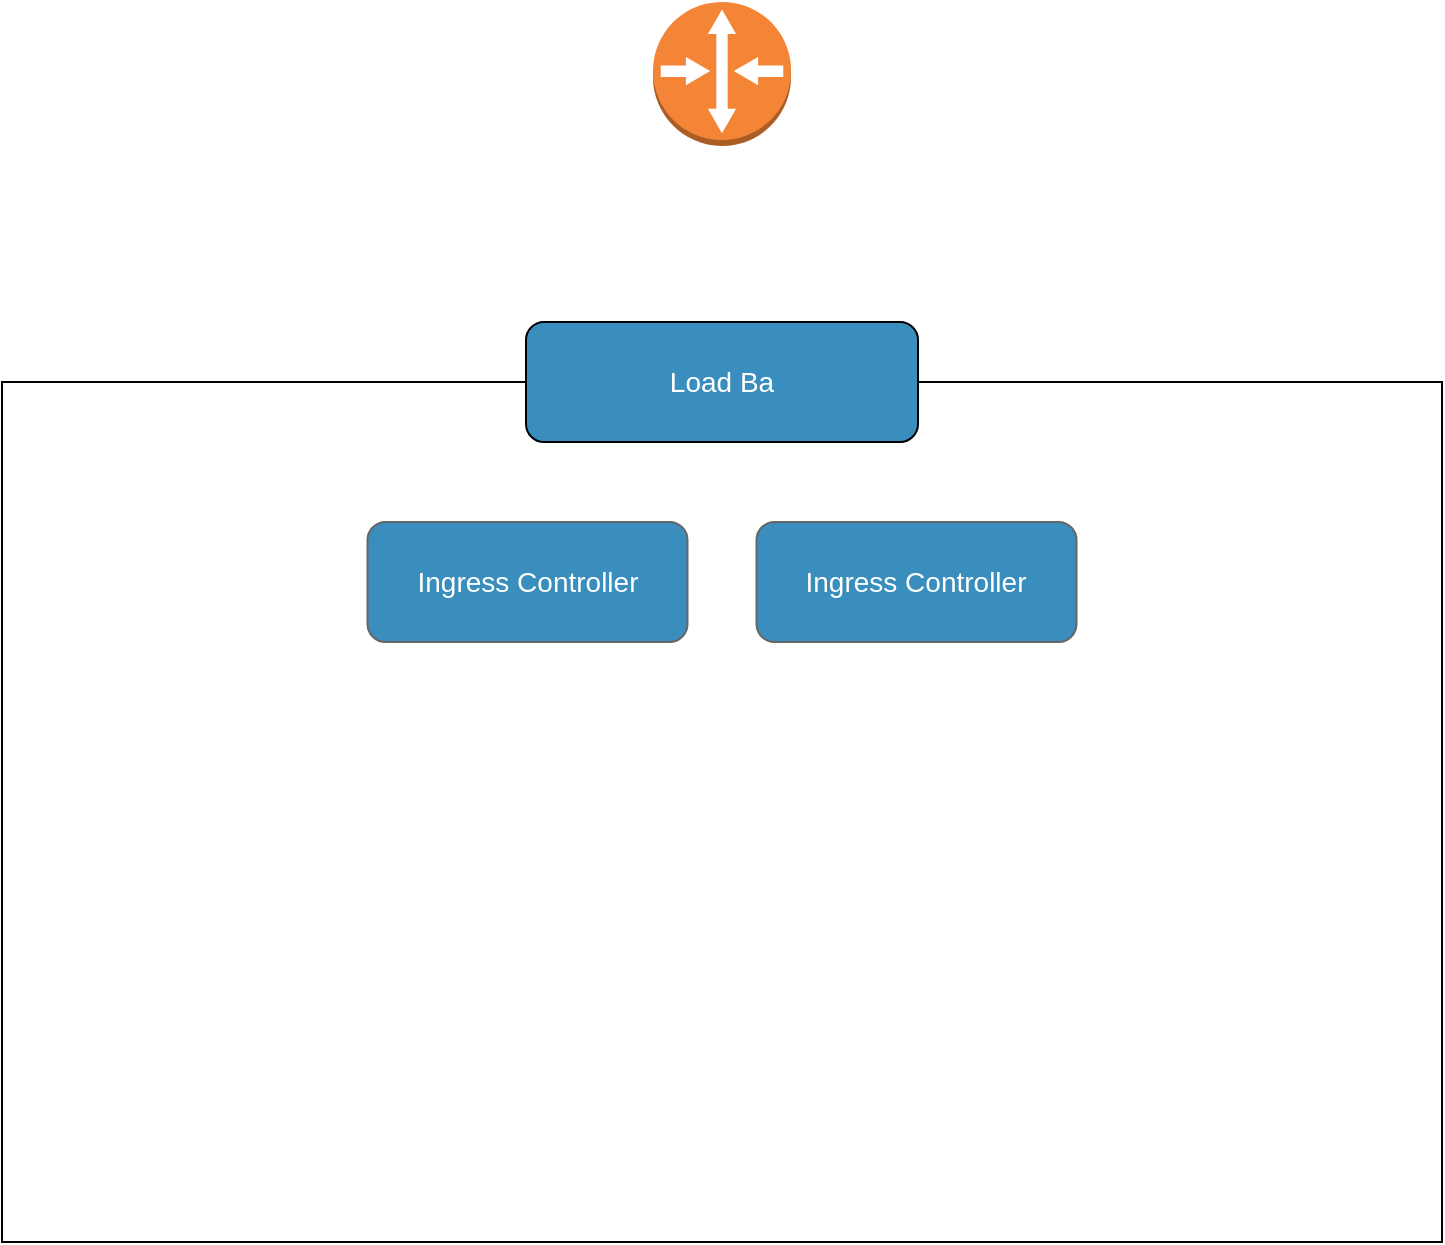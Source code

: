 <mxfile version="20.5.3" type="github">
  <diagram id="a1CHIfD1MNtg-3mOQyhZ" name="第 1 页">
    <mxGraphModel dx="1185" dy="900" grid="1" gridSize="10" guides="1" tooltips="1" connect="1" arrows="1" fold="1" page="1" pageScale="1" pageWidth="827" pageHeight="1169" math="0" shadow="0">
      <root>
        <mxCell id="0" />
        <mxCell id="1" parent="0" />
        <mxCell id="5qL3P_yVnfUD6-obJIHw-1" value="" style="rounded=0;whiteSpace=wrap;html=1;" vertex="1" parent="1">
          <mxGeometry x="54" y="300" width="720" height="430" as="geometry" />
        </mxCell>
        <mxCell id="5qL3P_yVnfUD6-obJIHw-2" value="" style="outlineConnect=0;dashed=0;verticalLabelPosition=bottom;verticalAlign=top;align=center;html=1;shape=mxgraph.aws3.router;fillColor=#F58536;gradientColor=none;" vertex="1" parent="1">
          <mxGeometry x="379.5" y="110" width="69" height="72" as="geometry" />
        </mxCell>
        <mxCell id="5qL3P_yVnfUD6-obJIHw-4" value="&lt;font style=&quot;font-size: 14px;&quot; color=&quot;#ffffff&quot;&gt;Ingress Controller&lt;/font&gt;" style="rounded=1;whiteSpace=wrap;html=1;fillColor=#3A8EBD;fontColor=#333333;strokeColor=#666666;" vertex="1" parent="1">
          <mxGeometry x="236.75" y="370" width="160" height="60" as="geometry" />
        </mxCell>
        <mxCell id="5qL3P_yVnfUD6-obJIHw-5" value="&lt;font style=&quot;font-size: 14px;&quot; color=&quot;#ffffff&quot;&gt;Ingress Controller&lt;/font&gt;" style="rounded=1;whiteSpace=wrap;html=1;fillColor=#3A8EBD;fontColor=#333333;strokeColor=#666666;" vertex="1" parent="1">
          <mxGeometry x="431.25" y="370" width="160" height="60" as="geometry" />
        </mxCell>
        <mxCell id="5qL3P_yVnfUD6-obJIHw-7" value="Load Ba" style="rounded=1;whiteSpace=wrap;html=1;fontSize=14;fontColor=#FFFFFF;fillColor=#3A8EBD;" vertex="1" parent="1">
          <mxGeometry x="316" y="270" width="196" height="60" as="geometry" />
        </mxCell>
      </root>
    </mxGraphModel>
  </diagram>
</mxfile>
